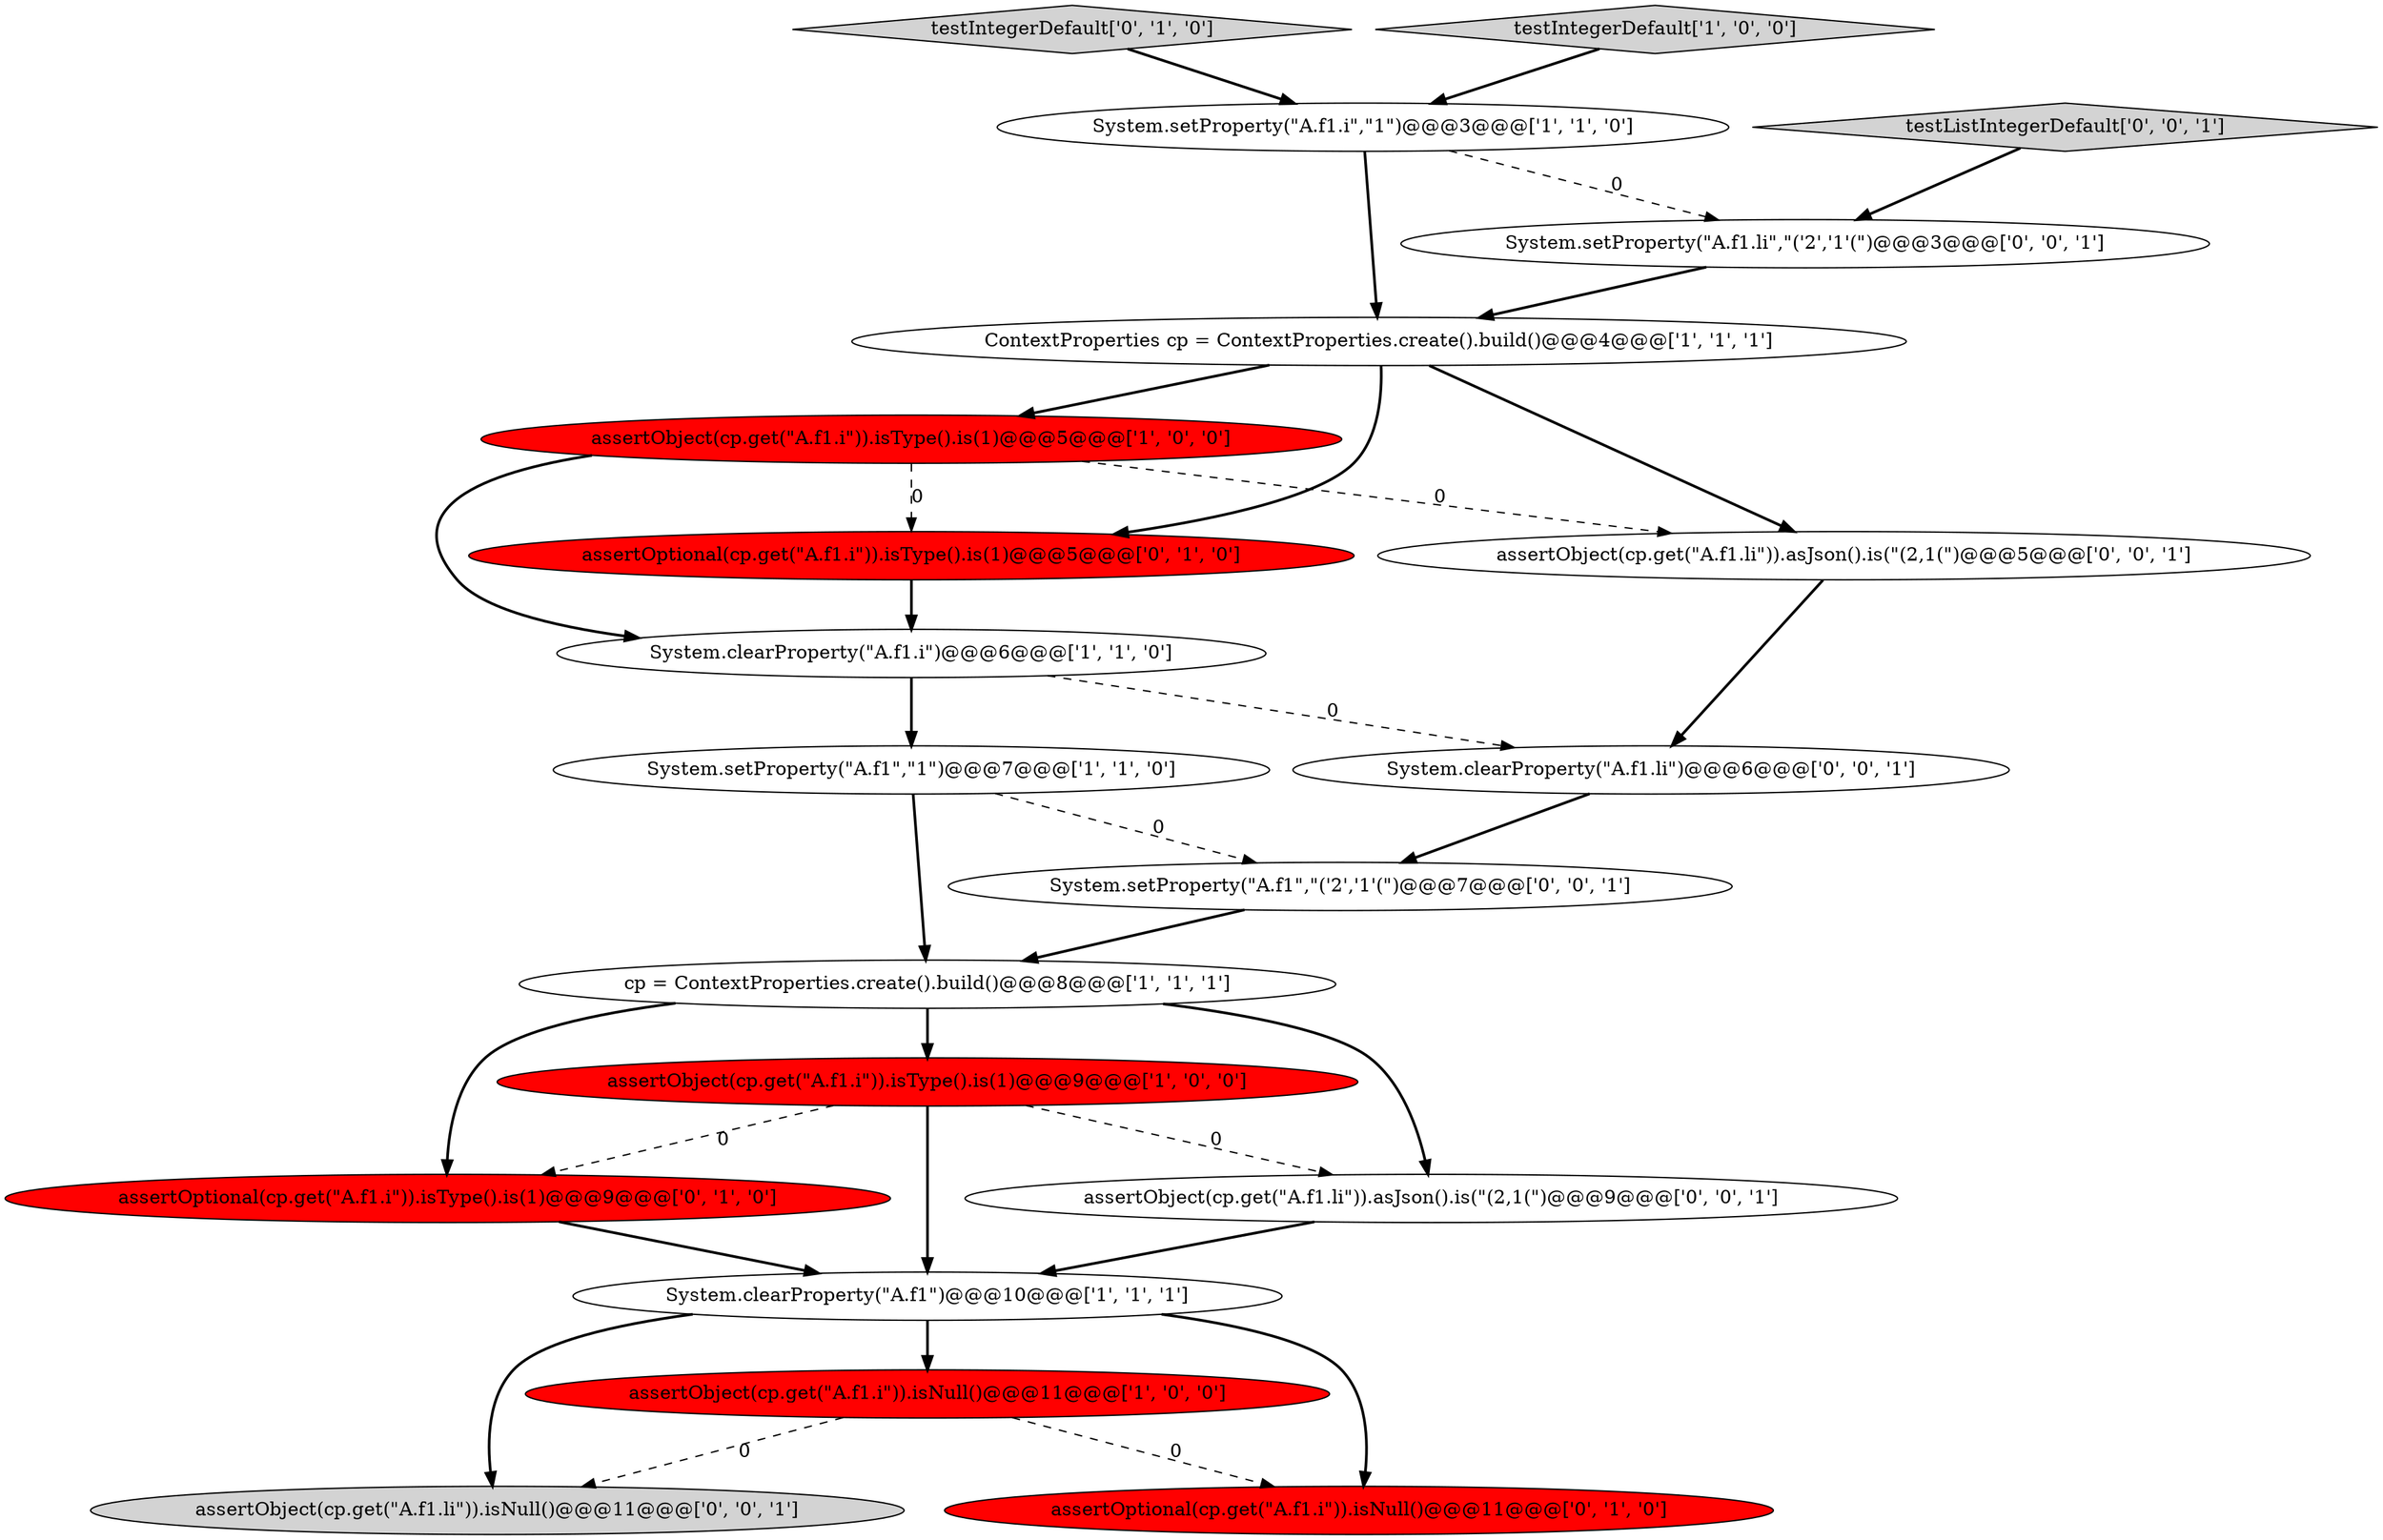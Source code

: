 digraph {
7 [style = filled, label = "System.setProperty(\"A.f1.i\",\"1\")@@@3@@@['1', '1', '0']", fillcolor = white, shape = ellipse image = "AAA0AAABBB1BBB"];
3 [style = filled, label = "cp = ContextProperties.create().build()@@@8@@@['1', '1', '1']", fillcolor = white, shape = ellipse image = "AAA0AAABBB1BBB"];
16 [style = filled, label = "assertObject(cp.get(\"A.f1.li\")).isNull()@@@11@@@['0', '0', '1']", fillcolor = lightgray, shape = ellipse image = "AAA0AAABBB3BBB"];
15 [style = filled, label = "System.clearProperty(\"A.f1.li\")@@@6@@@['0', '0', '1']", fillcolor = white, shape = ellipse image = "AAA0AAABBB3BBB"];
19 [style = filled, label = "assertObject(cp.get(\"A.f1.li\")).asJson().is(\"(2,1(\")@@@5@@@['0', '0', '1']", fillcolor = white, shape = ellipse image = "AAA0AAABBB3BBB"];
1 [style = filled, label = "System.setProperty(\"A.f1\",\"1\")@@@7@@@['1', '1', '0']", fillcolor = white, shape = ellipse image = "AAA0AAABBB1BBB"];
12 [style = filled, label = "assertOptional(cp.get(\"A.f1.i\")).isNull()@@@11@@@['0', '1', '0']", fillcolor = red, shape = ellipse image = "AAA1AAABBB2BBB"];
11 [style = filled, label = "assertOptional(cp.get(\"A.f1.i\")).isType().is(1)@@@9@@@['0', '1', '0']", fillcolor = red, shape = ellipse image = "AAA1AAABBB2BBB"];
14 [style = filled, label = "testListIntegerDefault['0', '0', '1']", fillcolor = lightgray, shape = diamond image = "AAA0AAABBB3BBB"];
2 [style = filled, label = "assertObject(cp.get(\"A.f1.i\")).isType().is(1)@@@5@@@['1', '0', '0']", fillcolor = red, shape = ellipse image = "AAA1AAABBB1BBB"];
5 [style = filled, label = "assertObject(cp.get(\"A.f1.i\")).isType().is(1)@@@9@@@['1', '0', '0']", fillcolor = red, shape = ellipse image = "AAA1AAABBB1BBB"];
10 [style = filled, label = "assertOptional(cp.get(\"A.f1.i\")).isType().is(1)@@@5@@@['0', '1', '0']", fillcolor = red, shape = ellipse image = "AAA1AAABBB2BBB"];
4 [style = filled, label = "ContextProperties cp = ContextProperties.create().build()@@@4@@@['1', '1', '1']", fillcolor = white, shape = ellipse image = "AAA0AAABBB1BBB"];
18 [style = filled, label = "System.setProperty(\"A.f1.li\",\"('2','1'(\")@@@3@@@['0', '0', '1']", fillcolor = white, shape = ellipse image = "AAA0AAABBB3BBB"];
0 [style = filled, label = "assertObject(cp.get(\"A.f1.i\")).isNull()@@@11@@@['1', '0', '0']", fillcolor = red, shape = ellipse image = "AAA1AAABBB1BBB"];
8 [style = filled, label = "System.clearProperty(\"A.f1.i\")@@@6@@@['1', '1', '0']", fillcolor = white, shape = ellipse image = "AAA0AAABBB1BBB"];
9 [style = filled, label = "System.clearProperty(\"A.f1\")@@@10@@@['1', '1', '1']", fillcolor = white, shape = ellipse image = "AAA0AAABBB1BBB"];
13 [style = filled, label = "testIntegerDefault['0', '1', '0']", fillcolor = lightgray, shape = diamond image = "AAA0AAABBB2BBB"];
20 [style = filled, label = "assertObject(cp.get(\"A.f1.li\")).asJson().is(\"(2,1(\")@@@9@@@['0', '0', '1']", fillcolor = white, shape = ellipse image = "AAA0AAABBB3BBB"];
6 [style = filled, label = "testIntegerDefault['1', '0', '0']", fillcolor = lightgray, shape = diamond image = "AAA0AAABBB1BBB"];
17 [style = filled, label = "System.setProperty(\"A.f1\",\"('2','1'(\")@@@7@@@['0', '0', '1']", fillcolor = white, shape = ellipse image = "AAA0AAABBB3BBB"];
4->10 [style = bold, label=""];
2->19 [style = dashed, label="0"];
9->0 [style = bold, label=""];
7->18 [style = dashed, label="0"];
5->9 [style = bold, label=""];
20->9 [style = bold, label=""];
8->15 [style = dashed, label="0"];
4->19 [style = bold, label=""];
0->16 [style = dashed, label="0"];
1->3 [style = bold, label=""];
3->11 [style = bold, label=""];
4->2 [style = bold, label=""];
7->4 [style = bold, label=""];
0->12 [style = dashed, label="0"];
11->9 [style = bold, label=""];
9->16 [style = bold, label=""];
2->10 [style = dashed, label="0"];
5->20 [style = dashed, label="0"];
8->1 [style = bold, label=""];
15->17 [style = bold, label=""];
3->5 [style = bold, label=""];
3->20 [style = bold, label=""];
1->17 [style = dashed, label="0"];
18->4 [style = bold, label=""];
10->8 [style = bold, label=""];
5->11 [style = dashed, label="0"];
13->7 [style = bold, label=""];
17->3 [style = bold, label=""];
14->18 [style = bold, label=""];
9->12 [style = bold, label=""];
19->15 [style = bold, label=""];
6->7 [style = bold, label=""];
2->8 [style = bold, label=""];
}
